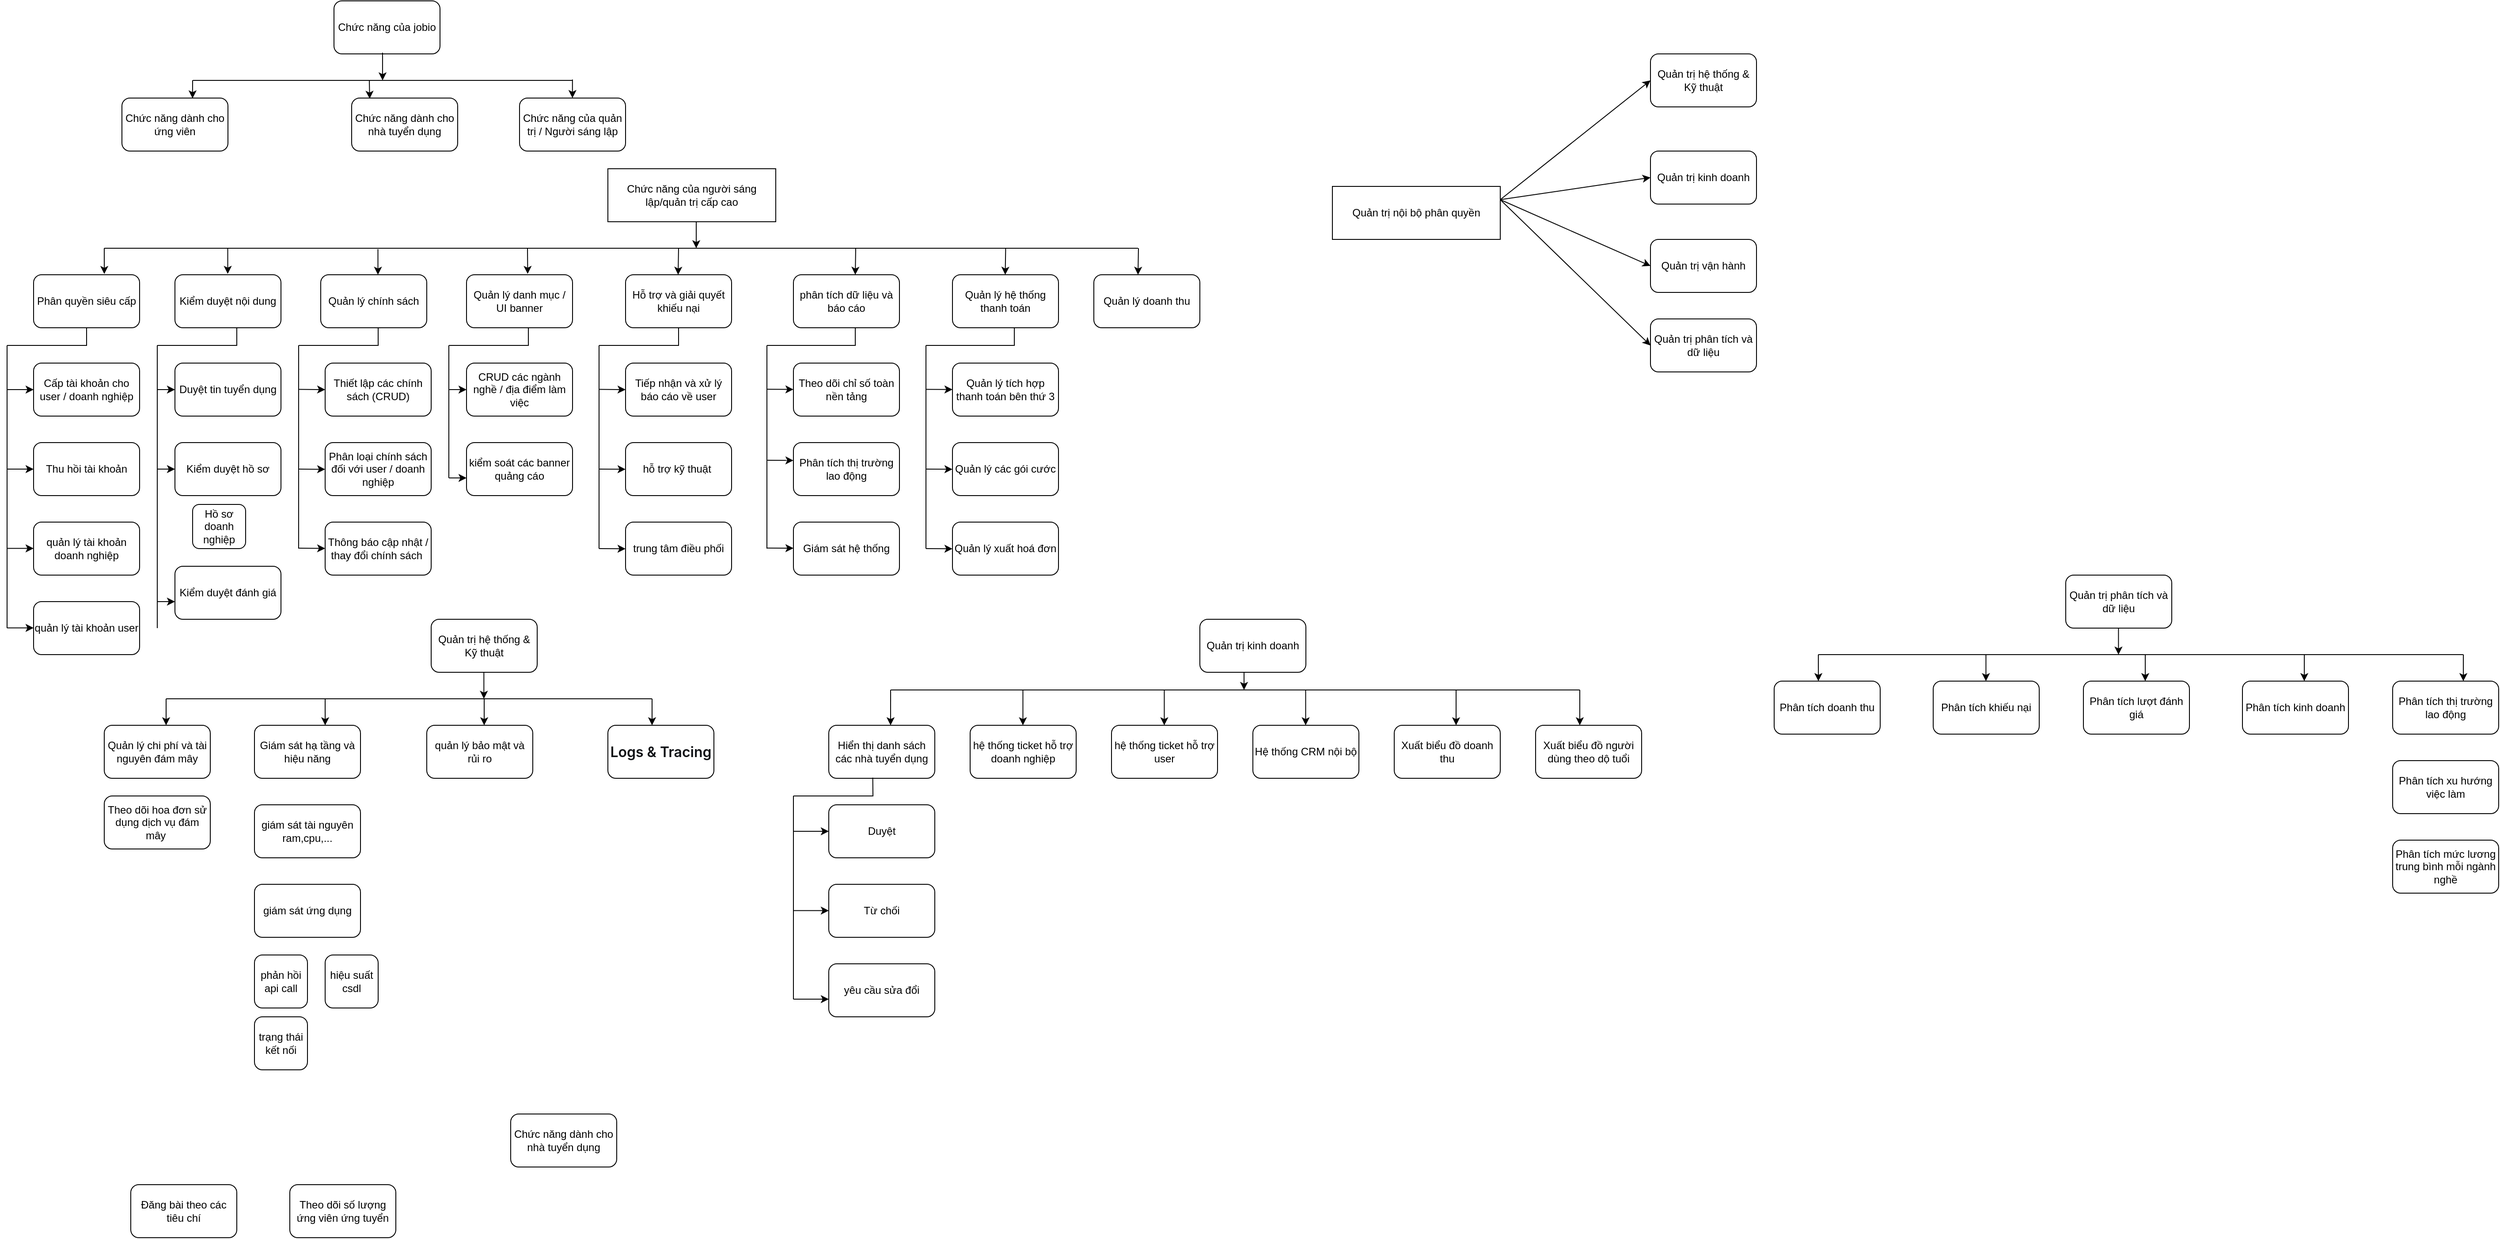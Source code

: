 <mxfile version="28.2.8">
  <diagram name="Page-1" id="l68N9XP2YMsely-68K35">
    <mxGraphModel dx="909" dy="499" grid="1" gridSize="10" guides="1" tooltips="1" connect="1" arrows="1" fold="1" page="1" pageScale="1" pageWidth="850" pageHeight="1100" math="0" shadow="0">
      <root>
        <mxCell id="0" />
        <mxCell id="1" parent="0" />
        <mxCell id="_bx83p4NyNRHjwheVg7h-1" value="Chức năng của jobio" style="rounded=1;whiteSpace=wrap;html=1;" parent="1" vertex="1">
          <mxGeometry x="410" y="40" width="120" height="60" as="geometry" />
        </mxCell>
        <mxCell id="_bx83p4NyNRHjwheVg7h-2" value="Chức năng dành cho ứng viên" style="rounded=1;whiteSpace=wrap;html=1;" parent="1" vertex="1">
          <mxGeometry x="170" y="150" width="120" height="60" as="geometry" />
        </mxCell>
        <mxCell id="_bx83p4NyNRHjwheVg7h-3" value="Chức năng dành cho nhà tuyển dụng" style="rounded=1;whiteSpace=wrap;html=1;" parent="1" vertex="1">
          <mxGeometry x="430" y="150" width="120" height="60" as="geometry" />
        </mxCell>
        <mxCell id="_bx83p4NyNRHjwheVg7h-4" value="" style="endArrow=none;html=1;rounded=0;" parent="1" edge="1">
          <mxGeometry width="50" height="50" relative="1" as="geometry">
            <mxPoint x="250" y="130" as="sourcePoint" />
            <mxPoint x="680" y="130" as="targetPoint" />
          </mxGeometry>
        </mxCell>
        <mxCell id="_bx83p4NyNRHjwheVg7h-5" value="" style="endArrow=classic;html=1;rounded=0;entryX=0.17;entryY=0.013;entryDx=0;entryDy=0;entryPerimeter=0;" parent="1" target="_bx83p4NyNRHjwheVg7h-3" edge="1">
          <mxGeometry width="50" height="50" relative="1" as="geometry">
            <mxPoint x="450" y="130" as="sourcePoint" />
            <mxPoint x="500" y="80" as="targetPoint" />
          </mxGeometry>
        </mxCell>
        <mxCell id="_bx83p4NyNRHjwheVg7h-6" value="" style="endArrow=classic;html=1;rounded=0;exitX=0.458;exitY=0.977;exitDx=0;exitDy=0;exitPerimeter=0;" parent="1" source="_bx83p4NyNRHjwheVg7h-1" edge="1">
          <mxGeometry width="50" height="50" relative="1" as="geometry">
            <mxPoint x="360" y="200" as="sourcePoint" />
            <mxPoint x="465" y="130" as="targetPoint" />
          </mxGeometry>
        </mxCell>
        <mxCell id="_bx83p4NyNRHjwheVg7h-7" value="" style="endArrow=classic;html=1;rounded=0;entryX=0.666;entryY=0.006;entryDx=0;entryDy=0;entryPerimeter=0;" parent="1" target="_bx83p4NyNRHjwheVg7h-2" edge="1">
          <mxGeometry width="50" height="50" relative="1" as="geometry">
            <mxPoint x="250" y="130" as="sourcePoint" />
            <mxPoint x="310" y="190" as="targetPoint" />
          </mxGeometry>
        </mxCell>
        <mxCell id="_bx83p4NyNRHjwheVg7h-8" value="Chức năng của quản trị / Người sáng lập" style="rounded=1;whiteSpace=wrap;html=1;" parent="1" vertex="1">
          <mxGeometry x="620" y="150" width="120" height="60" as="geometry" />
        </mxCell>
        <mxCell id="_bx83p4NyNRHjwheVg7h-9" value="" style="endArrow=classic;html=1;rounded=0;entryX=0.17;entryY=0.013;entryDx=0;entryDy=0;entryPerimeter=0;" parent="1" edge="1">
          <mxGeometry width="50" height="50" relative="1" as="geometry">
            <mxPoint x="679.9" y="129" as="sourcePoint" />
            <mxPoint x="679.9" y="150" as="targetPoint" />
          </mxGeometry>
        </mxCell>
        <mxCell id="_bx83p4NyNRHjwheVg7h-10" value="Chức năng của người sáng lập/quản trị cấp cao" style="rounded=0;whiteSpace=wrap;html=1;" parent="1" vertex="1">
          <mxGeometry x="720" y="230" width="190" height="60" as="geometry" />
        </mxCell>
        <mxCell id="_bx83p4NyNRHjwheVg7h-11" value="Phân quyền siêu cấp" style="rounded=1;whiteSpace=wrap;html=1;" parent="1" vertex="1">
          <mxGeometry x="70" y="350" width="120" height="60" as="geometry" />
        </mxCell>
        <mxCell id="_bx83p4NyNRHjwheVg7h-12" value="Cấp tài khoản cho user / doanh nghiệp" style="rounded=1;whiteSpace=wrap;html=1;" parent="1" vertex="1">
          <mxGeometry x="70" y="450" width="120" height="60" as="geometry" />
        </mxCell>
        <mxCell id="_bx83p4NyNRHjwheVg7h-13" value="Thu hồi tài khoản" style="rounded=1;whiteSpace=wrap;html=1;" parent="1" vertex="1">
          <mxGeometry x="70" y="540" width="120" height="60" as="geometry" />
        </mxCell>
        <mxCell id="_bx83p4NyNRHjwheVg7h-14" value="quản lý tài khoản doanh nghiệp" style="rounded=1;whiteSpace=wrap;html=1;" parent="1" vertex="1">
          <mxGeometry x="70" y="630" width="120" height="60" as="geometry" />
        </mxCell>
        <mxCell id="_bx83p4NyNRHjwheVg7h-15" value="quản lý tài khoản user" style="rounded=1;whiteSpace=wrap;html=1;" parent="1" vertex="1">
          <mxGeometry x="70" y="720" width="120" height="60" as="geometry" />
        </mxCell>
        <mxCell id="_bx83p4NyNRHjwheVg7h-16" value="" style="endArrow=none;html=1;rounded=0;" parent="1" edge="1">
          <mxGeometry width="50" height="50" relative="1" as="geometry">
            <mxPoint x="40" y="750" as="sourcePoint" />
            <mxPoint x="40" y="430" as="targetPoint" />
          </mxGeometry>
        </mxCell>
        <mxCell id="_bx83p4NyNRHjwheVg7h-17" value="" style="endArrow=classic;html=1;rounded=0;entryX=0;entryY=0.5;entryDx=0;entryDy=0;" parent="1" target="_bx83p4NyNRHjwheVg7h-12" edge="1">
          <mxGeometry width="50" height="50" relative="1" as="geometry">
            <mxPoint x="40" y="480" as="sourcePoint" />
            <mxPoint x="90" y="430" as="targetPoint" />
          </mxGeometry>
        </mxCell>
        <mxCell id="_bx83p4NyNRHjwheVg7h-18" value="" style="endArrow=classic;html=1;rounded=0;entryX=0;entryY=0.5;entryDx=0;entryDy=0;" parent="1" edge="1">
          <mxGeometry width="50" height="50" relative="1" as="geometry">
            <mxPoint x="40" y="570" as="sourcePoint" />
            <mxPoint x="70" y="570" as="targetPoint" />
          </mxGeometry>
        </mxCell>
        <mxCell id="_bx83p4NyNRHjwheVg7h-19" value="" style="endArrow=classic;html=1;rounded=0;entryX=0;entryY=0.5;entryDx=0;entryDy=0;" parent="1" edge="1">
          <mxGeometry width="50" height="50" relative="1" as="geometry">
            <mxPoint x="40" y="659.76" as="sourcePoint" />
            <mxPoint x="70" y="659.76" as="targetPoint" />
          </mxGeometry>
        </mxCell>
        <mxCell id="_bx83p4NyNRHjwheVg7h-20" value="" style="endArrow=classic;html=1;rounded=0;entryX=0;entryY=0.5;entryDx=0;entryDy=0;" parent="1" edge="1">
          <mxGeometry width="50" height="50" relative="1" as="geometry">
            <mxPoint x="40" y="749.76" as="sourcePoint" />
            <mxPoint x="70" y="749.76" as="targetPoint" />
          </mxGeometry>
        </mxCell>
        <mxCell id="_bx83p4NyNRHjwheVg7h-21" value="" style="endArrow=none;html=1;rounded=0;entryX=0.5;entryY=1;entryDx=0;entryDy=0;" parent="1" target="_bx83p4NyNRHjwheVg7h-11" edge="1">
          <mxGeometry width="50" height="50" relative="1" as="geometry">
            <mxPoint x="40" y="430" as="sourcePoint" />
            <mxPoint x="90" y="380" as="targetPoint" />
            <Array as="points">
              <mxPoint x="130" y="430" />
            </Array>
          </mxGeometry>
        </mxCell>
        <mxCell id="_bx83p4NyNRHjwheVg7h-22" value="Kiểm duyệt nội dung" style="rounded=1;whiteSpace=wrap;html=1;" parent="1" vertex="1">
          <mxGeometry x="230" y="350" width="120" height="60" as="geometry" />
        </mxCell>
        <mxCell id="_bx83p4NyNRHjwheVg7h-23" value="Duyệt tin tuyển dụng" style="rounded=1;whiteSpace=wrap;html=1;" parent="1" vertex="1">
          <mxGeometry x="230" y="450" width="120" height="60" as="geometry" />
        </mxCell>
        <mxCell id="_bx83p4NyNRHjwheVg7h-24" value="Kiểm duyệt hồ sơ" style="rounded=1;whiteSpace=wrap;html=1;" parent="1" vertex="1">
          <mxGeometry x="230" y="540" width="120" height="60" as="geometry" />
        </mxCell>
        <mxCell id="_bx83p4NyNRHjwheVg7h-25" value="Hồ sơ doanh nghiệp" style="rounded=1;whiteSpace=wrap;html=1;" parent="1" vertex="1">
          <mxGeometry x="250" y="610" width="60" height="50" as="geometry" />
        </mxCell>
        <mxCell id="_bx83p4NyNRHjwheVg7h-26" value="Kiểm duyệt đánh giá" style="rounded=1;whiteSpace=wrap;html=1;" parent="1" vertex="1">
          <mxGeometry x="230" y="680" width="120" height="60" as="geometry" />
        </mxCell>
        <mxCell id="_bx83p4NyNRHjwheVg7h-27" value="" style="endArrow=none;html=1;rounded=0;" parent="1" edge="1">
          <mxGeometry width="50" height="50" relative="1" as="geometry">
            <mxPoint x="210" y="750" as="sourcePoint" />
            <mxPoint x="210" y="430" as="targetPoint" />
          </mxGeometry>
        </mxCell>
        <mxCell id="_bx83p4NyNRHjwheVg7h-28" value="" style="endArrow=none;html=1;rounded=0;entryX=0.5;entryY=1;entryDx=0;entryDy=0;" parent="1" edge="1">
          <mxGeometry width="50" height="50" relative="1" as="geometry">
            <mxPoint x="210" y="430" as="sourcePoint" />
            <mxPoint x="300" y="410" as="targetPoint" />
            <Array as="points">
              <mxPoint x="300" y="430" />
            </Array>
          </mxGeometry>
        </mxCell>
        <mxCell id="_bx83p4NyNRHjwheVg7h-29" value="" style="endArrow=classic;html=1;rounded=0;entryX=0;entryY=0.5;entryDx=0;entryDy=0;" parent="1" target="_bx83p4NyNRHjwheVg7h-23" edge="1">
          <mxGeometry width="50" height="50" relative="1" as="geometry">
            <mxPoint x="210" y="480" as="sourcePoint" />
            <mxPoint x="260" y="430" as="targetPoint" />
          </mxGeometry>
        </mxCell>
        <mxCell id="_bx83p4NyNRHjwheVg7h-30" value="" style="endArrow=classic;html=1;rounded=0;entryX=0;entryY=0.5;entryDx=0;entryDy=0;" parent="1" edge="1">
          <mxGeometry width="50" height="50" relative="1" as="geometry">
            <mxPoint x="210" y="570" as="sourcePoint" />
            <mxPoint x="230" y="570" as="targetPoint" />
          </mxGeometry>
        </mxCell>
        <mxCell id="_bx83p4NyNRHjwheVg7h-31" value="" style="endArrow=classic;html=1;rounded=0;entryX=0;entryY=0.5;entryDx=0;entryDy=0;" parent="1" edge="1">
          <mxGeometry width="50" height="50" relative="1" as="geometry">
            <mxPoint x="210" y="720" as="sourcePoint" />
            <mxPoint x="230" y="720" as="targetPoint" />
          </mxGeometry>
        </mxCell>
        <mxCell id="_bx83p4NyNRHjwheVg7h-32" value="Quản lý chính sách" style="rounded=1;whiteSpace=wrap;html=1;" parent="1" vertex="1">
          <mxGeometry x="395" y="350" width="120" height="60" as="geometry" />
        </mxCell>
        <mxCell id="_bx83p4NyNRHjwheVg7h-33" value="Thiết lập các chính sách (CRUD)" style="rounded=1;whiteSpace=wrap;html=1;" parent="1" vertex="1">
          <mxGeometry x="400" y="450" width="120" height="60" as="geometry" />
        </mxCell>
        <mxCell id="_bx83p4NyNRHjwheVg7h-34" value="Phân loại chính sách đối với user / doanh nghiệp" style="rounded=1;whiteSpace=wrap;html=1;" parent="1" vertex="1">
          <mxGeometry x="400" y="540" width="120" height="60" as="geometry" />
        </mxCell>
        <mxCell id="_bx83p4NyNRHjwheVg7h-35" value="Thông báo cập nhật / thay đổi chính sách&amp;nbsp;" style="rounded=1;whiteSpace=wrap;html=1;" parent="1" vertex="1">
          <mxGeometry x="400" y="630" width="120" height="60" as="geometry" />
        </mxCell>
        <mxCell id="_bx83p4NyNRHjwheVg7h-36" value="" style="endArrow=none;html=1;rounded=0;" parent="1" edge="1">
          <mxGeometry width="50" height="50" relative="1" as="geometry">
            <mxPoint x="370" y="660" as="sourcePoint" />
            <mxPoint x="370" y="430" as="targetPoint" />
          </mxGeometry>
        </mxCell>
        <mxCell id="_bx83p4NyNRHjwheVg7h-37" value="" style="endArrow=classic;html=1;rounded=0;entryX=0;entryY=0.5;entryDx=0;entryDy=0;" parent="1" target="_bx83p4NyNRHjwheVg7h-33" edge="1">
          <mxGeometry width="50" height="50" relative="1" as="geometry">
            <mxPoint x="370" y="479.76" as="sourcePoint" />
            <mxPoint x="390" y="479.76" as="targetPoint" />
          </mxGeometry>
        </mxCell>
        <mxCell id="_bx83p4NyNRHjwheVg7h-38" value="" style="endArrow=classic;html=1;rounded=0;entryX=0;entryY=0.5;entryDx=0;entryDy=0;" parent="1" edge="1">
          <mxGeometry width="50" height="50" relative="1" as="geometry">
            <mxPoint x="370" y="659.52" as="sourcePoint" />
            <mxPoint x="400" y="659.76" as="targetPoint" />
          </mxGeometry>
        </mxCell>
        <mxCell id="_bx83p4NyNRHjwheVg7h-39" value="" style="endArrow=classic;html=1;rounded=0;entryX=0;entryY=0.5;entryDx=0;entryDy=0;" parent="1" edge="1">
          <mxGeometry width="50" height="50" relative="1" as="geometry">
            <mxPoint x="370" y="570" as="sourcePoint" />
            <mxPoint x="400" y="570.24" as="targetPoint" />
          </mxGeometry>
        </mxCell>
        <mxCell id="_bx83p4NyNRHjwheVg7h-40" value="" style="endArrow=none;html=1;rounded=0;entryX=0.5;entryY=1;entryDx=0;entryDy=0;" parent="1" edge="1">
          <mxGeometry width="50" height="50" relative="1" as="geometry">
            <mxPoint x="370" y="430" as="sourcePoint" />
            <mxPoint x="460" y="410" as="targetPoint" />
            <Array as="points">
              <mxPoint x="460" y="430" />
            </Array>
          </mxGeometry>
        </mxCell>
        <mxCell id="_bx83p4NyNRHjwheVg7h-41" value="" style="endArrow=none;html=1;rounded=0;" parent="1" edge="1">
          <mxGeometry width="50" height="50" relative="1" as="geometry">
            <mxPoint x="150" y="320" as="sourcePoint" />
            <mxPoint x="1320" y="320" as="targetPoint" />
          </mxGeometry>
        </mxCell>
        <mxCell id="_bx83p4NyNRHjwheVg7h-42" value="" style="endArrow=classic;html=1;rounded=0;entryX=0.667;entryY=-0.014;entryDx=0;entryDy=0;entryPerimeter=0;" parent="1" target="_bx83p4NyNRHjwheVg7h-11" edge="1">
          <mxGeometry width="50" height="50" relative="1" as="geometry">
            <mxPoint x="150" y="320" as="sourcePoint" />
            <mxPoint x="200" y="270" as="targetPoint" />
          </mxGeometry>
        </mxCell>
        <mxCell id="_bx83p4NyNRHjwheVg7h-43" value="" style="endArrow=classic;html=1;rounded=0;entryX=0.667;entryY=-0.014;entryDx=0;entryDy=0;entryPerimeter=0;" parent="1" edge="1">
          <mxGeometry width="50" height="50" relative="1" as="geometry">
            <mxPoint x="289.76" y="320" as="sourcePoint" />
            <mxPoint x="289.76" y="349" as="targetPoint" />
          </mxGeometry>
        </mxCell>
        <mxCell id="_bx83p4NyNRHjwheVg7h-44" value="" style="endArrow=classic;html=1;rounded=0;entryX=0.667;entryY=-0.014;entryDx=0;entryDy=0;entryPerimeter=0;" parent="1" edge="1">
          <mxGeometry width="50" height="50" relative="1" as="geometry">
            <mxPoint x="459.76" y="321" as="sourcePoint" />
            <mxPoint x="459.76" y="350" as="targetPoint" />
          </mxGeometry>
        </mxCell>
        <mxCell id="_bx83p4NyNRHjwheVg7h-45" value="Quản lý danh mục / UI banner" style="rounded=1;whiteSpace=wrap;html=1;" parent="1" vertex="1">
          <mxGeometry x="560" y="350" width="120" height="60" as="geometry" />
        </mxCell>
        <mxCell id="_bx83p4NyNRHjwheVg7h-46" value="CRUD các ngành nghề / địa điểm làm việc" style="rounded=1;whiteSpace=wrap;html=1;" parent="1" vertex="1">
          <mxGeometry x="560" y="450" width="120" height="60" as="geometry" />
        </mxCell>
        <mxCell id="_bx83p4NyNRHjwheVg7h-47" value="kiểm soát các banner quảng cáo" style="rounded=1;whiteSpace=wrap;html=1;" parent="1" vertex="1">
          <mxGeometry x="560" y="540" width="120" height="60" as="geometry" />
        </mxCell>
        <mxCell id="_bx83p4NyNRHjwheVg7h-48" value="Hỗ trợ và giải quyết khiếu nại" style="rounded=1;whiteSpace=wrap;html=1;" parent="1" vertex="1">
          <mxGeometry x="740" y="350" width="120" height="60" as="geometry" />
        </mxCell>
        <mxCell id="_bx83p4NyNRHjwheVg7h-49" value="Tiếp nhận và xử lý báo cáo về user" style="rounded=1;whiteSpace=wrap;html=1;" parent="1" vertex="1">
          <mxGeometry x="740" y="450" width="120" height="60" as="geometry" />
        </mxCell>
        <mxCell id="_bx83p4NyNRHjwheVg7h-50" value="hỗ trợ kỹ thuật&amp;nbsp;" style="rounded=1;whiteSpace=wrap;html=1;" parent="1" vertex="1">
          <mxGeometry x="740" y="540" width="120" height="60" as="geometry" />
        </mxCell>
        <mxCell id="_bx83p4NyNRHjwheVg7h-51" value="trung tâm điều phối" style="rounded=1;whiteSpace=wrap;html=1;" parent="1" vertex="1">
          <mxGeometry x="740" y="630" width="120" height="60" as="geometry" />
        </mxCell>
        <mxCell id="_bx83p4NyNRHjwheVg7h-52" value="phân tích dữ liệu và báo cáo" style="rounded=1;whiteSpace=wrap;html=1;" parent="1" vertex="1">
          <mxGeometry x="930" y="350" width="120" height="60" as="geometry" />
        </mxCell>
        <mxCell id="_bx83p4NyNRHjwheVg7h-53" value="Theo dõi chỉ số toàn nền tảng" style="rounded=1;whiteSpace=wrap;html=1;" parent="1" vertex="1">
          <mxGeometry x="930" y="450" width="120" height="60" as="geometry" />
        </mxCell>
        <mxCell id="_bx83p4NyNRHjwheVg7h-54" value="Phân tích thị trường lao động" style="rounded=1;whiteSpace=wrap;html=1;" parent="1" vertex="1">
          <mxGeometry x="930" y="540" width="120" height="60" as="geometry" />
        </mxCell>
        <mxCell id="_bx83p4NyNRHjwheVg7h-55" value="Giám sát hệ thống" style="rounded=1;whiteSpace=wrap;html=1;" parent="1" vertex="1">
          <mxGeometry x="930" y="630" width="120" height="60" as="geometry" />
        </mxCell>
        <mxCell id="_bx83p4NyNRHjwheVg7h-56" value="" style="endArrow=classic;html=1;rounded=0;entryX=0.577;entryY=-0.016;entryDx=0;entryDy=0;entryPerimeter=0;" parent="1" target="_bx83p4NyNRHjwheVg7h-45" edge="1">
          <mxGeometry width="50" height="50" relative="1" as="geometry">
            <mxPoint x="629" y="320" as="sourcePoint" />
            <mxPoint x="680" y="270" as="targetPoint" />
          </mxGeometry>
        </mxCell>
        <mxCell id="_bx83p4NyNRHjwheVg7h-57" value="" style="endArrow=classic;html=1;rounded=0;entryX=0.577;entryY=-0.016;entryDx=0;entryDy=0;entryPerimeter=0;" parent="1" edge="1">
          <mxGeometry width="50" height="50" relative="1" as="geometry">
            <mxPoint x="800" y="320" as="sourcePoint" />
            <mxPoint x="799.5" y="350" as="targetPoint" />
          </mxGeometry>
        </mxCell>
        <mxCell id="_bx83p4NyNRHjwheVg7h-58" value="" style="endArrow=classic;html=1;rounded=0;entryX=0.577;entryY=-0.016;entryDx=0;entryDy=0;entryPerimeter=0;" parent="1" edge="1">
          <mxGeometry width="50" height="50" relative="1" as="geometry">
            <mxPoint x="1000.5" y="320" as="sourcePoint" />
            <mxPoint x="1000" y="350" as="targetPoint" />
          </mxGeometry>
        </mxCell>
        <mxCell id="_bx83p4NyNRHjwheVg7h-59" value="" style="endArrow=none;html=1;rounded=0;" parent="1" edge="1">
          <mxGeometry width="50" height="50" relative="1" as="geometry">
            <mxPoint x="540" y="580" as="sourcePoint" />
            <mxPoint x="540" y="430" as="targetPoint" />
          </mxGeometry>
        </mxCell>
        <mxCell id="_bx83p4NyNRHjwheVg7h-60" value="" style="endArrow=none;html=1;rounded=0;entryX=0.5;entryY=1;entryDx=0;entryDy=0;" parent="1" edge="1">
          <mxGeometry width="50" height="50" relative="1" as="geometry">
            <mxPoint x="540" y="430" as="sourcePoint" />
            <mxPoint x="630" y="410" as="targetPoint" />
            <Array as="points">
              <mxPoint x="630" y="430" />
            </Array>
          </mxGeometry>
        </mxCell>
        <mxCell id="_bx83p4NyNRHjwheVg7h-61" value="" style="endArrow=classic;html=1;rounded=0;" parent="1" edge="1">
          <mxGeometry width="50" height="50" relative="1" as="geometry">
            <mxPoint x="540" y="480" as="sourcePoint" />
            <mxPoint x="560" y="480" as="targetPoint" />
          </mxGeometry>
        </mxCell>
        <mxCell id="_bx83p4NyNRHjwheVg7h-62" value="" style="endArrow=classic;html=1;rounded=0;" parent="1" edge="1">
          <mxGeometry width="50" height="50" relative="1" as="geometry">
            <mxPoint x="540" y="580" as="sourcePoint" />
            <mxPoint x="560" y="580" as="targetPoint" />
          </mxGeometry>
        </mxCell>
        <mxCell id="_bx83p4NyNRHjwheVg7h-63" value="" style="endArrow=none;html=1;rounded=0;" parent="1" edge="1">
          <mxGeometry width="50" height="50" relative="1" as="geometry">
            <mxPoint x="710" y="660" as="sourcePoint" />
            <mxPoint x="710" y="430" as="targetPoint" />
          </mxGeometry>
        </mxCell>
        <mxCell id="_bx83p4NyNRHjwheVg7h-64" value="" style="endArrow=none;html=1;rounded=0;entryX=0.5;entryY=1;entryDx=0;entryDy=0;" parent="1" edge="1">
          <mxGeometry width="50" height="50" relative="1" as="geometry">
            <mxPoint x="710" y="430" as="sourcePoint" />
            <mxPoint x="800" y="410" as="targetPoint" />
            <Array as="points">
              <mxPoint x="800" y="430" />
            </Array>
          </mxGeometry>
        </mxCell>
        <mxCell id="_bx83p4NyNRHjwheVg7h-65" value="" style="endArrow=classic;html=1;rounded=0;entryX=0;entryY=0.5;entryDx=0;entryDy=0;" parent="1" target="_bx83p4NyNRHjwheVg7h-49" edge="1">
          <mxGeometry width="50" height="50" relative="1" as="geometry">
            <mxPoint x="710" y="479.81" as="sourcePoint" />
            <mxPoint x="730" y="479.81" as="targetPoint" />
          </mxGeometry>
        </mxCell>
        <mxCell id="_bx83p4NyNRHjwheVg7h-66" value="" style="endArrow=classic;html=1;rounded=0;entryX=0;entryY=0.5;entryDx=0;entryDy=0;" parent="1" edge="1">
          <mxGeometry width="50" height="50" relative="1" as="geometry">
            <mxPoint x="710" y="570" as="sourcePoint" />
            <mxPoint x="740" y="570.19" as="targetPoint" />
          </mxGeometry>
        </mxCell>
        <mxCell id="_bx83p4NyNRHjwheVg7h-67" value="" style="endArrow=classic;html=1;rounded=0;entryX=0;entryY=0.5;entryDx=0;entryDy=0;" parent="1" edge="1">
          <mxGeometry width="50" height="50" relative="1" as="geometry">
            <mxPoint x="710" y="660" as="sourcePoint" />
            <mxPoint x="740" y="660.19" as="targetPoint" />
          </mxGeometry>
        </mxCell>
        <mxCell id="_bx83p4NyNRHjwheVg7h-68" value="" style="endArrow=none;html=1;rounded=0;" parent="1" edge="1">
          <mxGeometry width="50" height="50" relative="1" as="geometry">
            <mxPoint x="900" y="660" as="sourcePoint" />
            <mxPoint x="900" y="430" as="targetPoint" />
          </mxGeometry>
        </mxCell>
        <mxCell id="_bx83p4NyNRHjwheVg7h-69" value="" style="endArrow=none;html=1;rounded=0;entryX=0.5;entryY=1;entryDx=0;entryDy=0;" parent="1" edge="1">
          <mxGeometry width="50" height="50" relative="1" as="geometry">
            <mxPoint x="900" y="430" as="sourcePoint" />
            <mxPoint x="1000" y="410" as="targetPoint" />
            <Array as="points">
              <mxPoint x="1000" y="430" />
            </Array>
          </mxGeometry>
        </mxCell>
        <mxCell id="_bx83p4NyNRHjwheVg7h-70" value="" style="endArrow=classic;html=1;rounded=0;entryX=0;entryY=0.5;entryDx=0;entryDy=0;" parent="1" edge="1">
          <mxGeometry width="50" height="50" relative="1" as="geometry">
            <mxPoint x="900" y="479.67" as="sourcePoint" />
            <mxPoint x="930" y="479.86" as="targetPoint" />
          </mxGeometry>
        </mxCell>
        <mxCell id="_bx83p4NyNRHjwheVg7h-71" value="" style="endArrow=classic;html=1;rounded=0;entryX=0;entryY=0.5;entryDx=0;entryDy=0;" parent="1" edge="1">
          <mxGeometry width="50" height="50" relative="1" as="geometry">
            <mxPoint x="900" y="560" as="sourcePoint" />
            <mxPoint x="930" y="560.19" as="targetPoint" />
          </mxGeometry>
        </mxCell>
        <mxCell id="_bx83p4NyNRHjwheVg7h-72" value="" style="endArrow=classic;html=1;rounded=0;entryX=0;entryY=0.5;entryDx=0;entryDy=0;" parent="1" edge="1">
          <mxGeometry width="50" height="50" relative="1" as="geometry">
            <mxPoint x="900" y="659.33" as="sourcePoint" />
            <mxPoint x="930" y="659.52" as="targetPoint" />
          </mxGeometry>
        </mxCell>
        <mxCell id="_bx83p4NyNRHjwheVg7h-73" value="Quản lý hệ thống thanh toán" style="rounded=1;whiteSpace=wrap;html=1;" parent="1" vertex="1">
          <mxGeometry x="1110" y="350" width="120" height="60" as="geometry" />
        </mxCell>
        <mxCell id="_bx83p4NyNRHjwheVg7h-74" value="Quản lý tích hợp thanh toán bên thứ 3" style="rounded=1;whiteSpace=wrap;html=1;" parent="1" vertex="1">
          <mxGeometry x="1110" y="450" width="120" height="60" as="geometry" />
        </mxCell>
        <mxCell id="_bx83p4NyNRHjwheVg7h-75" value="Quản lý các gói cước" style="rounded=1;whiteSpace=wrap;html=1;" parent="1" vertex="1">
          <mxGeometry x="1110" y="540" width="120" height="60" as="geometry" />
        </mxCell>
        <mxCell id="_bx83p4NyNRHjwheVg7h-76" value="Quản lý xuất hoá đơn" style="rounded=1;whiteSpace=wrap;html=1;" parent="1" vertex="1">
          <mxGeometry x="1110" y="630" width="120" height="60" as="geometry" />
        </mxCell>
        <mxCell id="_bx83p4NyNRHjwheVg7h-77" value="" style="endArrow=none;html=1;rounded=0;" parent="1" edge="1">
          <mxGeometry width="50" height="50" relative="1" as="geometry">
            <mxPoint x="1080" y="660" as="sourcePoint" />
            <mxPoint x="1080" y="430" as="targetPoint" />
          </mxGeometry>
        </mxCell>
        <mxCell id="_bx83p4NyNRHjwheVg7h-78" value="" style="endArrow=classic;html=1;rounded=0;entryX=0;entryY=0.5;entryDx=0;entryDy=0;" parent="1" edge="1">
          <mxGeometry width="50" height="50" relative="1" as="geometry">
            <mxPoint x="1080" y="479.71" as="sourcePoint" />
            <mxPoint x="1110" y="479.9" as="targetPoint" />
          </mxGeometry>
        </mxCell>
        <mxCell id="_bx83p4NyNRHjwheVg7h-79" value="" style="endArrow=classic;html=1;rounded=0;entryX=0;entryY=0.5;entryDx=0;entryDy=0;" parent="1" edge="1">
          <mxGeometry width="50" height="50" relative="1" as="geometry">
            <mxPoint x="1080" y="570" as="sourcePoint" />
            <mxPoint x="1110" y="570.19" as="targetPoint" />
          </mxGeometry>
        </mxCell>
        <mxCell id="_bx83p4NyNRHjwheVg7h-80" value="" style="endArrow=classic;html=1;rounded=0;entryX=0;entryY=0.5;entryDx=0;entryDy=0;" parent="1" edge="1">
          <mxGeometry width="50" height="50" relative="1" as="geometry">
            <mxPoint x="1080" y="660" as="sourcePoint" />
            <mxPoint x="1110" y="660.19" as="targetPoint" />
          </mxGeometry>
        </mxCell>
        <mxCell id="_bx83p4NyNRHjwheVg7h-81" value="" style="endArrow=none;html=1;rounded=0;entryX=0.5;entryY=1;entryDx=0;entryDy=0;" parent="1" edge="1">
          <mxGeometry width="50" height="50" relative="1" as="geometry">
            <mxPoint x="1080" y="430" as="sourcePoint" />
            <mxPoint x="1180" y="410" as="targetPoint" />
            <Array as="points">
              <mxPoint x="1180" y="430" />
            </Array>
          </mxGeometry>
        </mxCell>
        <mxCell id="_bx83p4NyNRHjwheVg7h-82" value="" style="endArrow=classic;html=1;rounded=0;entryX=0.577;entryY=-0.016;entryDx=0;entryDy=0;entryPerimeter=0;" parent="1" edge="1">
          <mxGeometry width="50" height="50" relative="1" as="geometry">
            <mxPoint x="1170.21" y="320" as="sourcePoint" />
            <mxPoint x="1169.71" y="350" as="targetPoint" />
          </mxGeometry>
        </mxCell>
        <mxCell id="_bx83p4NyNRHjwheVg7h-83" value="Quản lý doanh thu" style="rounded=1;whiteSpace=wrap;html=1;" parent="1" vertex="1">
          <mxGeometry x="1270" y="350" width="120" height="60" as="geometry" />
        </mxCell>
        <mxCell id="_bx83p4NyNRHjwheVg7h-84" value="" style="endArrow=classic;html=1;rounded=0;" parent="1" edge="1">
          <mxGeometry width="50" height="50" relative="1" as="geometry">
            <mxPoint x="820" y="290" as="sourcePoint" />
            <mxPoint x="820" y="320" as="targetPoint" />
          </mxGeometry>
        </mxCell>
        <mxCell id="_bx83p4NyNRHjwheVg7h-85" value="" style="endArrow=classic;html=1;rounded=0;entryX=0.577;entryY=-0.016;entryDx=0;entryDy=0;entryPerimeter=0;" parent="1" edge="1">
          <mxGeometry width="50" height="50" relative="1" as="geometry">
            <mxPoint x="1320.5" y="320" as="sourcePoint" />
            <mxPoint x="1320" y="350" as="targetPoint" />
          </mxGeometry>
        </mxCell>
        <mxCell id="_bx83p4NyNRHjwheVg7h-86" value="Quản trị nội bộ phân quyền" style="rounded=0;whiteSpace=wrap;html=1;" parent="1" vertex="1">
          <mxGeometry x="1540" y="250" width="190" height="60" as="geometry" />
        </mxCell>
        <mxCell id="_bx83p4NyNRHjwheVg7h-87" value="Quản trị hệ thống &amp;amp; Kỹ thuật" style="rounded=1;whiteSpace=wrap;html=1;" parent="1" vertex="1">
          <mxGeometry x="1900" y="100" width="120" height="60" as="geometry" />
        </mxCell>
        <mxCell id="_bx83p4NyNRHjwheVg7h-88" value="Quản trị kinh doanh" style="rounded=1;whiteSpace=wrap;html=1;" parent="1" vertex="1">
          <mxGeometry x="1900" y="210" width="120" height="60" as="geometry" />
        </mxCell>
        <mxCell id="_bx83p4NyNRHjwheVg7h-89" value="Quản trị vận hành" style="rounded=1;whiteSpace=wrap;html=1;" parent="1" vertex="1">
          <mxGeometry x="1900" y="310" width="120" height="60" as="geometry" />
        </mxCell>
        <mxCell id="_bx83p4NyNRHjwheVg7h-90" value="Quản trị phân tích và dữ liệu" style="rounded=1;whiteSpace=wrap;html=1;" parent="1" vertex="1">
          <mxGeometry x="1900" y="400" width="120" height="60" as="geometry" />
        </mxCell>
        <mxCell id="_bx83p4NyNRHjwheVg7h-91" value="" style="endArrow=classic;html=1;rounded=0;exitX=1;exitY=0.25;exitDx=0;exitDy=0;" parent="1" source="_bx83p4NyNRHjwheVg7h-86" edge="1">
          <mxGeometry width="50" height="50" relative="1" as="geometry">
            <mxPoint x="1850" y="180" as="sourcePoint" />
            <mxPoint x="1900" y="130" as="targetPoint" />
          </mxGeometry>
        </mxCell>
        <mxCell id="_bx83p4NyNRHjwheVg7h-92" value="" style="endArrow=classic;html=1;rounded=0;exitX=1;exitY=0.25;exitDx=0;exitDy=0;" parent="1" source="_bx83p4NyNRHjwheVg7h-86" edge="1">
          <mxGeometry width="50" height="50" relative="1" as="geometry">
            <mxPoint x="1730" y="260" as="sourcePoint" />
            <mxPoint x="1900" y="240" as="targetPoint" />
          </mxGeometry>
        </mxCell>
        <mxCell id="_bx83p4NyNRHjwheVg7h-93" value="" style="endArrow=classic;html=1;rounded=0;exitX=1;exitY=0.25;exitDx=0;exitDy=0;" parent="1" source="_bx83p4NyNRHjwheVg7h-86" edge="1">
          <mxGeometry width="50" height="50" relative="1" as="geometry">
            <mxPoint x="1850" y="390" as="sourcePoint" />
            <mxPoint x="1900" y="340" as="targetPoint" />
          </mxGeometry>
        </mxCell>
        <mxCell id="_bx83p4NyNRHjwheVg7h-94" value="" style="endArrow=classic;html=1;rounded=0;exitX=1;exitY=0.25;exitDx=0;exitDy=0;" parent="1" source="_bx83p4NyNRHjwheVg7h-86" edge="1">
          <mxGeometry width="50" height="50" relative="1" as="geometry">
            <mxPoint x="1730" y="270" as="sourcePoint" />
            <mxPoint x="1900" y="430" as="targetPoint" />
          </mxGeometry>
        </mxCell>
        <mxCell id="_bx83p4NyNRHjwheVg7h-95" value="Quản trị hệ thống &amp;amp; Kỹ thuật" style="rounded=1;whiteSpace=wrap;html=1;" parent="1" vertex="1">
          <mxGeometry x="520" y="740" width="120" height="60" as="geometry" />
        </mxCell>
        <mxCell id="_bx83p4NyNRHjwheVg7h-96" value="Giám sát hạ tầng và hiệu năng" style="rounded=1;whiteSpace=wrap;html=1;" parent="1" vertex="1">
          <mxGeometry x="320" y="860" width="120" height="60" as="geometry" />
        </mxCell>
        <mxCell id="_bx83p4NyNRHjwheVg7h-97" value="quản lý bảo mật và rủi ro" style="rounded=1;whiteSpace=wrap;html=1;" parent="1" vertex="1">
          <mxGeometry x="515" y="860" width="120" height="60" as="geometry" />
        </mxCell>
        <mxCell id="_bx83p4NyNRHjwheVg7h-98" value="Quản trị kinh doanh" style="rounded=1;whiteSpace=wrap;html=1;" parent="1" vertex="1">
          <mxGeometry x="1390" y="740" width="120" height="60" as="geometry" />
        </mxCell>
        <mxCell id="_bx83p4NyNRHjwheVg7h-99" value="giám sát tài nguyên ram,cpu,..." style="rounded=1;whiteSpace=wrap;html=1;" parent="1" vertex="1">
          <mxGeometry x="320" y="950" width="120" height="60" as="geometry" />
        </mxCell>
        <mxCell id="_bx83p4NyNRHjwheVg7h-100" value="giám sát ứng dụng" style="rounded=1;whiteSpace=wrap;html=1;" parent="1" vertex="1">
          <mxGeometry x="320" y="1040" width="120" height="60" as="geometry" />
        </mxCell>
        <mxCell id="_bx83p4NyNRHjwheVg7h-101" value="phản hồi api call" style="rounded=1;whiteSpace=wrap;html=1;" parent="1" vertex="1">
          <mxGeometry x="320" y="1120" width="60" height="60" as="geometry" />
        </mxCell>
        <mxCell id="_bx83p4NyNRHjwheVg7h-102" value="hiệu suất csdl" style="rounded=1;whiteSpace=wrap;html=1;" parent="1" vertex="1">
          <mxGeometry x="400" y="1120" width="60" height="60" as="geometry" />
        </mxCell>
        <mxCell id="_bx83p4NyNRHjwheVg7h-103" value="trạng thái kết nối" style="rounded=1;whiteSpace=wrap;html=1;" parent="1" vertex="1">
          <mxGeometry x="320" y="1190" width="60" height="60" as="geometry" />
        </mxCell>
        <mxCell id="_bx83p4NyNRHjwheVg7h-104" value="&lt;span style=&quot;font-weight: 600; color: rgb(15, 17, 21); font-family: quote-cjk-patch, Inter, system-ui, -apple-system, BlinkMacSystemFont, &amp;quot;Segoe UI&amp;quot;, Roboto, Oxygen, Ubuntu, Cantarell, &amp;quot;Open Sans&amp;quot;, &amp;quot;Helvetica Neue&amp;quot;, sans-serif; font-size: 16px; text-align: start; background-color: rgb(255, 255, 255);&quot;&gt;Logs &amp;amp; Tracing&lt;/span&gt;" style="rounded=1;whiteSpace=wrap;html=1;" parent="1" vertex="1">
          <mxGeometry x="720" y="860" width="120" height="60" as="geometry" />
        </mxCell>
        <mxCell id="_bx83p4NyNRHjwheVg7h-105" value="" style="endArrow=none;html=1;rounded=0;" parent="1" edge="1">
          <mxGeometry width="50" height="50" relative="1" as="geometry">
            <mxPoint x="220" y="830" as="sourcePoint" />
            <mxPoint x="770" y="830" as="targetPoint" />
          </mxGeometry>
        </mxCell>
        <mxCell id="_bx83p4NyNRHjwheVg7h-106" value="" style="endArrow=classic;html=1;rounded=0;entryX=0.667;entryY=0;entryDx=0;entryDy=0;entryPerimeter=0;" parent="1" target="_bx83p4NyNRHjwheVg7h-96" edge="1">
          <mxGeometry width="50" height="50" relative="1" as="geometry">
            <mxPoint x="400" y="830" as="sourcePoint" />
            <mxPoint x="450" y="780" as="targetPoint" />
          </mxGeometry>
        </mxCell>
        <mxCell id="_bx83p4NyNRHjwheVg7h-107" value="" style="endArrow=classic;html=1;rounded=0;entryX=0.667;entryY=0;entryDx=0;entryDy=0;entryPerimeter=0;" parent="1" edge="1">
          <mxGeometry width="50" height="50" relative="1" as="geometry">
            <mxPoint x="580" y="830" as="sourcePoint" />
            <mxPoint x="580" y="860" as="targetPoint" />
          </mxGeometry>
        </mxCell>
        <mxCell id="_bx83p4NyNRHjwheVg7h-108" value="" style="endArrow=classic;html=1;rounded=0;entryX=0.667;entryY=0;entryDx=0;entryDy=0;entryPerimeter=0;" parent="1" edge="1">
          <mxGeometry width="50" height="50" relative="1" as="geometry">
            <mxPoint x="770" y="830" as="sourcePoint" />
            <mxPoint x="770" y="860" as="targetPoint" />
          </mxGeometry>
        </mxCell>
        <mxCell id="_bx83p4NyNRHjwheVg7h-109" value="" style="endArrow=classic;html=1;rounded=0;entryX=0.667;entryY=0;entryDx=0;entryDy=0;entryPerimeter=0;" parent="1" edge="1">
          <mxGeometry width="50" height="50" relative="1" as="geometry">
            <mxPoint x="579.66" y="800" as="sourcePoint" />
            <mxPoint x="579.66" y="830" as="targetPoint" />
          </mxGeometry>
        </mxCell>
        <mxCell id="7AoB5-LnUC0BBUJFf7nc-1" value="Hiển thị danh sách các nhà tuyển dụng" style="rounded=1;whiteSpace=wrap;html=1;" vertex="1" parent="1">
          <mxGeometry x="970" y="860" width="120" height="60" as="geometry" />
        </mxCell>
        <mxCell id="7AoB5-LnUC0BBUJFf7nc-2" value="Duyệt" style="rounded=1;whiteSpace=wrap;html=1;" vertex="1" parent="1">
          <mxGeometry x="970" y="950" width="120" height="60" as="geometry" />
        </mxCell>
        <mxCell id="7AoB5-LnUC0BBUJFf7nc-3" value="Từ chối" style="rounded=1;whiteSpace=wrap;html=1;" vertex="1" parent="1">
          <mxGeometry x="970" y="1040" width="120" height="60" as="geometry" />
        </mxCell>
        <mxCell id="7AoB5-LnUC0BBUJFf7nc-4" value="yêu cầu sửa đổi" style="rounded=1;whiteSpace=wrap;html=1;" vertex="1" parent="1">
          <mxGeometry x="970" y="1130" width="120" height="60" as="geometry" />
        </mxCell>
        <mxCell id="7AoB5-LnUC0BBUJFf7nc-5" value="hệ thống ticket hỗ trợ doanh nghiệp" style="rounded=1;whiteSpace=wrap;html=1;" vertex="1" parent="1">
          <mxGeometry x="1130" y="860" width="120" height="60" as="geometry" />
        </mxCell>
        <mxCell id="7AoB5-LnUC0BBUJFf7nc-6" value="hệ thống ticket hỗ trợ user" style="rounded=1;whiteSpace=wrap;html=1;" vertex="1" parent="1">
          <mxGeometry x="1290" y="860" width="120" height="60" as="geometry" />
        </mxCell>
        <mxCell id="7AoB5-LnUC0BBUJFf7nc-7" value="Hệ thống CRM nội bộ" style="rounded=1;whiteSpace=wrap;html=1;" vertex="1" parent="1">
          <mxGeometry x="1450" y="860" width="120" height="60" as="geometry" />
        </mxCell>
        <mxCell id="7AoB5-LnUC0BBUJFf7nc-8" value="Quản lý chi phí và tài nguyên đám mây" style="rounded=1;whiteSpace=wrap;html=1;" vertex="1" parent="1">
          <mxGeometry x="150" y="860" width="120" height="60" as="geometry" />
        </mxCell>
        <mxCell id="7AoB5-LnUC0BBUJFf7nc-9" value="" style="endArrow=classic;html=1;rounded=0;entryX=0.667;entryY=0;entryDx=0;entryDy=0;entryPerimeter=0;" edge="1" parent="1">
          <mxGeometry width="50" height="50" relative="1" as="geometry">
            <mxPoint x="220" y="830" as="sourcePoint" />
            <mxPoint x="220" y="860" as="targetPoint" />
          </mxGeometry>
        </mxCell>
        <mxCell id="7AoB5-LnUC0BBUJFf7nc-10" value="Theo dõi hoa đơn sử dụng dịch vụ đám mây&amp;nbsp;" style="rounded=1;whiteSpace=wrap;html=1;" vertex="1" parent="1">
          <mxGeometry x="150" y="940" width="120" height="60" as="geometry" />
        </mxCell>
        <mxCell id="7AoB5-LnUC0BBUJFf7nc-11" value="Xuất biểu đồ doanh thu" style="rounded=1;whiteSpace=wrap;html=1;" vertex="1" parent="1">
          <mxGeometry x="1610" y="860" width="120" height="60" as="geometry" />
        </mxCell>
        <mxCell id="7AoB5-LnUC0BBUJFf7nc-12" value="Xuất biểu đồ người dùng theo dộ tuổi" style="rounded=1;whiteSpace=wrap;html=1;" vertex="1" parent="1">
          <mxGeometry x="1770" y="860" width="120" height="60" as="geometry" />
        </mxCell>
        <mxCell id="7AoB5-LnUC0BBUJFf7nc-13" value="" style="endArrow=none;html=1;rounded=0;" edge="1" parent="1">
          <mxGeometry width="50" height="50" relative="1" as="geometry">
            <mxPoint x="1040" y="820" as="sourcePoint" />
            <mxPoint x="1820" y="820" as="targetPoint" />
          </mxGeometry>
        </mxCell>
        <mxCell id="7AoB5-LnUC0BBUJFf7nc-14" value="" style="endArrow=classic;html=1;rounded=0;entryX=0.583;entryY=0;entryDx=0;entryDy=0;entryPerimeter=0;" edge="1" parent="1" target="7AoB5-LnUC0BBUJFf7nc-1">
          <mxGeometry width="50" height="50" relative="1" as="geometry">
            <mxPoint x="1040" y="820" as="sourcePoint" />
            <mxPoint x="1090" y="780" as="targetPoint" />
          </mxGeometry>
        </mxCell>
        <mxCell id="7AoB5-LnUC0BBUJFf7nc-15" value="" style="endArrow=classic;html=1;rounded=0;entryX=0.583;entryY=0;entryDx=0;entryDy=0;entryPerimeter=0;" edge="1" parent="1">
          <mxGeometry width="50" height="50" relative="1" as="geometry">
            <mxPoint x="1189.74" y="820" as="sourcePoint" />
            <mxPoint x="1189.74" y="860" as="targetPoint" />
          </mxGeometry>
        </mxCell>
        <mxCell id="7AoB5-LnUC0BBUJFf7nc-16" value="" style="endArrow=classic;html=1;rounded=0;entryX=0.583;entryY=0;entryDx=0;entryDy=0;entryPerimeter=0;" edge="1" parent="1">
          <mxGeometry width="50" height="50" relative="1" as="geometry">
            <mxPoint x="1349.74" y="820" as="sourcePoint" />
            <mxPoint x="1349.74" y="860" as="targetPoint" />
          </mxGeometry>
        </mxCell>
        <mxCell id="7AoB5-LnUC0BBUJFf7nc-17" value="" style="endArrow=classic;html=1;rounded=0;entryX=0.583;entryY=0;entryDx=0;entryDy=0;entryPerimeter=0;" edge="1" parent="1">
          <mxGeometry width="50" height="50" relative="1" as="geometry">
            <mxPoint x="1509.74" y="820" as="sourcePoint" />
            <mxPoint x="1509.74" y="860" as="targetPoint" />
          </mxGeometry>
        </mxCell>
        <mxCell id="7AoB5-LnUC0BBUJFf7nc-18" value="" style="endArrow=classic;html=1;rounded=0;entryX=0.583;entryY=0;entryDx=0;entryDy=0;entryPerimeter=0;" edge="1" parent="1">
          <mxGeometry width="50" height="50" relative="1" as="geometry">
            <mxPoint x="1680" y="820" as="sourcePoint" />
            <mxPoint x="1680" y="860" as="targetPoint" />
          </mxGeometry>
        </mxCell>
        <mxCell id="7AoB5-LnUC0BBUJFf7nc-19" value="" style="endArrow=classic;html=1;rounded=0;entryX=0.583;entryY=0;entryDx=0;entryDy=0;entryPerimeter=0;" edge="1" parent="1">
          <mxGeometry width="50" height="50" relative="1" as="geometry">
            <mxPoint x="1820" y="820" as="sourcePoint" />
            <mxPoint x="1820" y="860" as="targetPoint" />
          </mxGeometry>
        </mxCell>
        <mxCell id="7AoB5-LnUC0BBUJFf7nc-20" value="" style="endArrow=none;html=1;rounded=0;" edge="1" parent="1">
          <mxGeometry width="50" height="50" relative="1" as="geometry">
            <mxPoint x="930" y="1170" as="sourcePoint" />
            <mxPoint x="930" y="940" as="targetPoint" />
          </mxGeometry>
        </mxCell>
        <mxCell id="7AoB5-LnUC0BBUJFf7nc-21" value="" style="endArrow=none;html=1;rounded=0;entryX=0.415;entryY=0.988;entryDx=0;entryDy=0;entryPerimeter=0;" edge="1" parent="1" target="7AoB5-LnUC0BBUJFf7nc-1">
          <mxGeometry width="50" height="50" relative="1" as="geometry">
            <mxPoint x="930" y="940" as="sourcePoint" />
            <mxPoint x="1020" y="940" as="targetPoint" />
            <Array as="points">
              <mxPoint x="1020" y="940" />
            </Array>
          </mxGeometry>
        </mxCell>
        <mxCell id="7AoB5-LnUC0BBUJFf7nc-22" value="" style="endArrow=classic;html=1;rounded=0;entryX=0;entryY=0.5;entryDx=0;entryDy=0;" edge="1" parent="1" target="7AoB5-LnUC0BBUJFf7nc-2">
          <mxGeometry width="50" height="50" relative="1" as="geometry">
            <mxPoint x="930" y="980" as="sourcePoint" />
            <mxPoint x="980" y="930" as="targetPoint" />
          </mxGeometry>
        </mxCell>
        <mxCell id="7AoB5-LnUC0BBUJFf7nc-23" value="" style="endArrow=classic;html=1;rounded=0;entryX=0;entryY=0.5;entryDx=0;entryDy=0;" edge="1" parent="1">
          <mxGeometry width="50" height="50" relative="1" as="geometry">
            <mxPoint x="930" y="1069.75" as="sourcePoint" />
            <mxPoint x="970" y="1069.75" as="targetPoint" />
          </mxGeometry>
        </mxCell>
        <mxCell id="7AoB5-LnUC0BBUJFf7nc-24" value="" style="endArrow=classic;html=1;rounded=0;entryX=0;entryY=0.5;entryDx=0;entryDy=0;" edge="1" parent="1">
          <mxGeometry width="50" height="50" relative="1" as="geometry">
            <mxPoint x="930" y="1170" as="sourcePoint" />
            <mxPoint x="970" y="1170" as="targetPoint" />
          </mxGeometry>
        </mxCell>
        <mxCell id="7AoB5-LnUC0BBUJFf7nc-25" value="" style="endArrow=classic;html=1;rounded=0;" edge="1" parent="1">
          <mxGeometry width="50" height="50" relative="1" as="geometry">
            <mxPoint x="1440" y="800" as="sourcePoint" />
            <mxPoint x="1440" y="820" as="targetPoint" />
          </mxGeometry>
        </mxCell>
        <mxCell id="7AoB5-LnUC0BBUJFf7nc-26" value="Quản trị phân tích và dữ liệu" style="rounded=1;whiteSpace=wrap;html=1;" vertex="1" parent="1">
          <mxGeometry x="2370" y="690" width="120" height="60" as="geometry" />
        </mxCell>
        <mxCell id="7AoB5-LnUC0BBUJFf7nc-27" value="Phân tích doanh thu" style="rounded=1;whiteSpace=wrap;html=1;" vertex="1" parent="1">
          <mxGeometry x="2040" y="810" width="120" height="60" as="geometry" />
        </mxCell>
        <mxCell id="7AoB5-LnUC0BBUJFf7nc-28" value="Phân tích khiếu nại" style="rounded=1;whiteSpace=wrap;html=1;" vertex="1" parent="1">
          <mxGeometry x="2220" y="810" width="120" height="60" as="geometry" />
        </mxCell>
        <mxCell id="7AoB5-LnUC0BBUJFf7nc-29" value="Phân tích lượt đánh giá" style="rounded=1;whiteSpace=wrap;html=1;" vertex="1" parent="1">
          <mxGeometry x="2390" y="810" width="120" height="60" as="geometry" />
        </mxCell>
        <mxCell id="7AoB5-LnUC0BBUJFf7nc-30" value="Phân tích kinh doanh" style="rounded=1;whiteSpace=wrap;html=1;" vertex="1" parent="1">
          <mxGeometry x="2570" y="810" width="120" height="60" as="geometry" />
        </mxCell>
        <mxCell id="7AoB5-LnUC0BBUJFf7nc-31" value="Phân tích thị trường lao động" style="rounded=1;whiteSpace=wrap;html=1;" vertex="1" parent="1">
          <mxGeometry x="2740" y="810" width="120" height="60" as="geometry" />
        </mxCell>
        <mxCell id="7AoB5-LnUC0BBUJFf7nc-32" value="Phân tích xu hướng việc làm" style="rounded=1;whiteSpace=wrap;html=1;" vertex="1" parent="1">
          <mxGeometry x="2740" y="900" width="120" height="60" as="geometry" />
        </mxCell>
        <mxCell id="7AoB5-LnUC0BBUJFf7nc-33" value="Phân tích mức lương trung bình mỗi ngành nghề" style="rounded=1;whiteSpace=wrap;html=1;" vertex="1" parent="1">
          <mxGeometry x="2740" y="990" width="120" height="60" as="geometry" />
        </mxCell>
        <mxCell id="7AoB5-LnUC0BBUJFf7nc-34" value="" style="endArrow=none;html=1;rounded=0;" edge="1" parent="1">
          <mxGeometry width="50" height="50" relative="1" as="geometry">
            <mxPoint x="2090" y="780" as="sourcePoint" />
            <mxPoint x="2820" y="780" as="targetPoint" />
          </mxGeometry>
        </mxCell>
        <mxCell id="7AoB5-LnUC0BBUJFf7nc-35" value="" style="endArrow=classic;html=1;rounded=0;entryX=0.417;entryY=0;entryDx=0;entryDy=0;entryPerimeter=0;" edge="1" parent="1" target="7AoB5-LnUC0BBUJFf7nc-27">
          <mxGeometry width="50" height="50" relative="1" as="geometry">
            <mxPoint x="2090" y="780" as="sourcePoint" />
            <mxPoint x="2140" y="730" as="targetPoint" />
          </mxGeometry>
        </mxCell>
        <mxCell id="7AoB5-LnUC0BBUJFf7nc-36" value="" style="endArrow=classic;html=1;rounded=0;entryX=0.417;entryY=0;entryDx=0;entryDy=0;entryPerimeter=0;" edge="1" parent="1">
          <mxGeometry width="50" height="50" relative="1" as="geometry">
            <mxPoint x="2279.7" y="780" as="sourcePoint" />
            <mxPoint x="2279.7" y="810" as="targetPoint" />
          </mxGeometry>
        </mxCell>
        <mxCell id="7AoB5-LnUC0BBUJFf7nc-37" value="" style="endArrow=classic;html=1;rounded=0;entryX=0.417;entryY=0;entryDx=0;entryDy=0;entryPerimeter=0;" edge="1" parent="1">
          <mxGeometry width="50" height="50" relative="1" as="geometry">
            <mxPoint x="2460" y="780" as="sourcePoint" />
            <mxPoint x="2460" y="810" as="targetPoint" />
          </mxGeometry>
        </mxCell>
        <mxCell id="7AoB5-LnUC0BBUJFf7nc-38" value="" style="endArrow=classic;html=1;rounded=0;entryX=0.417;entryY=0;entryDx=0;entryDy=0;entryPerimeter=0;" edge="1" parent="1">
          <mxGeometry width="50" height="50" relative="1" as="geometry">
            <mxPoint x="2640" y="780" as="sourcePoint" />
            <mxPoint x="2640" y="810" as="targetPoint" />
          </mxGeometry>
        </mxCell>
        <mxCell id="7AoB5-LnUC0BBUJFf7nc-39" value="" style="endArrow=classic;html=1;rounded=0;entryX=0.417;entryY=0;entryDx=0;entryDy=0;entryPerimeter=0;" edge="1" parent="1">
          <mxGeometry width="50" height="50" relative="1" as="geometry">
            <mxPoint x="2820" y="780" as="sourcePoint" />
            <mxPoint x="2820" y="810" as="targetPoint" />
          </mxGeometry>
        </mxCell>
        <mxCell id="7AoB5-LnUC0BBUJFf7nc-40" value="" style="endArrow=classic;html=1;rounded=0;entryX=0.417;entryY=0;entryDx=0;entryDy=0;entryPerimeter=0;" edge="1" parent="1">
          <mxGeometry width="50" height="50" relative="1" as="geometry">
            <mxPoint x="2429.7" y="750" as="sourcePoint" />
            <mxPoint x="2429.7" y="780" as="targetPoint" />
          </mxGeometry>
        </mxCell>
        <mxCell id="7AoB5-LnUC0BBUJFf7nc-41" value="Chức năng dành cho nhà tuyển dụng" style="rounded=1;whiteSpace=wrap;html=1;" vertex="1" parent="1">
          <mxGeometry x="610" y="1300" width="120" height="60" as="geometry" />
        </mxCell>
        <mxCell id="7AoB5-LnUC0BBUJFf7nc-42" value="Đăng bài theo các tiêu chí" style="rounded=1;whiteSpace=wrap;html=1;" vertex="1" parent="1">
          <mxGeometry x="180" y="1380" width="120" height="60" as="geometry" />
        </mxCell>
        <mxCell id="7AoB5-LnUC0BBUJFf7nc-43" value="Theo dõi số lượng ứng viên ứng tuyển" style="rounded=1;whiteSpace=wrap;html=1;" vertex="1" parent="1">
          <mxGeometry x="360" y="1380" width="120" height="60" as="geometry" />
        </mxCell>
      </root>
    </mxGraphModel>
  </diagram>
</mxfile>
